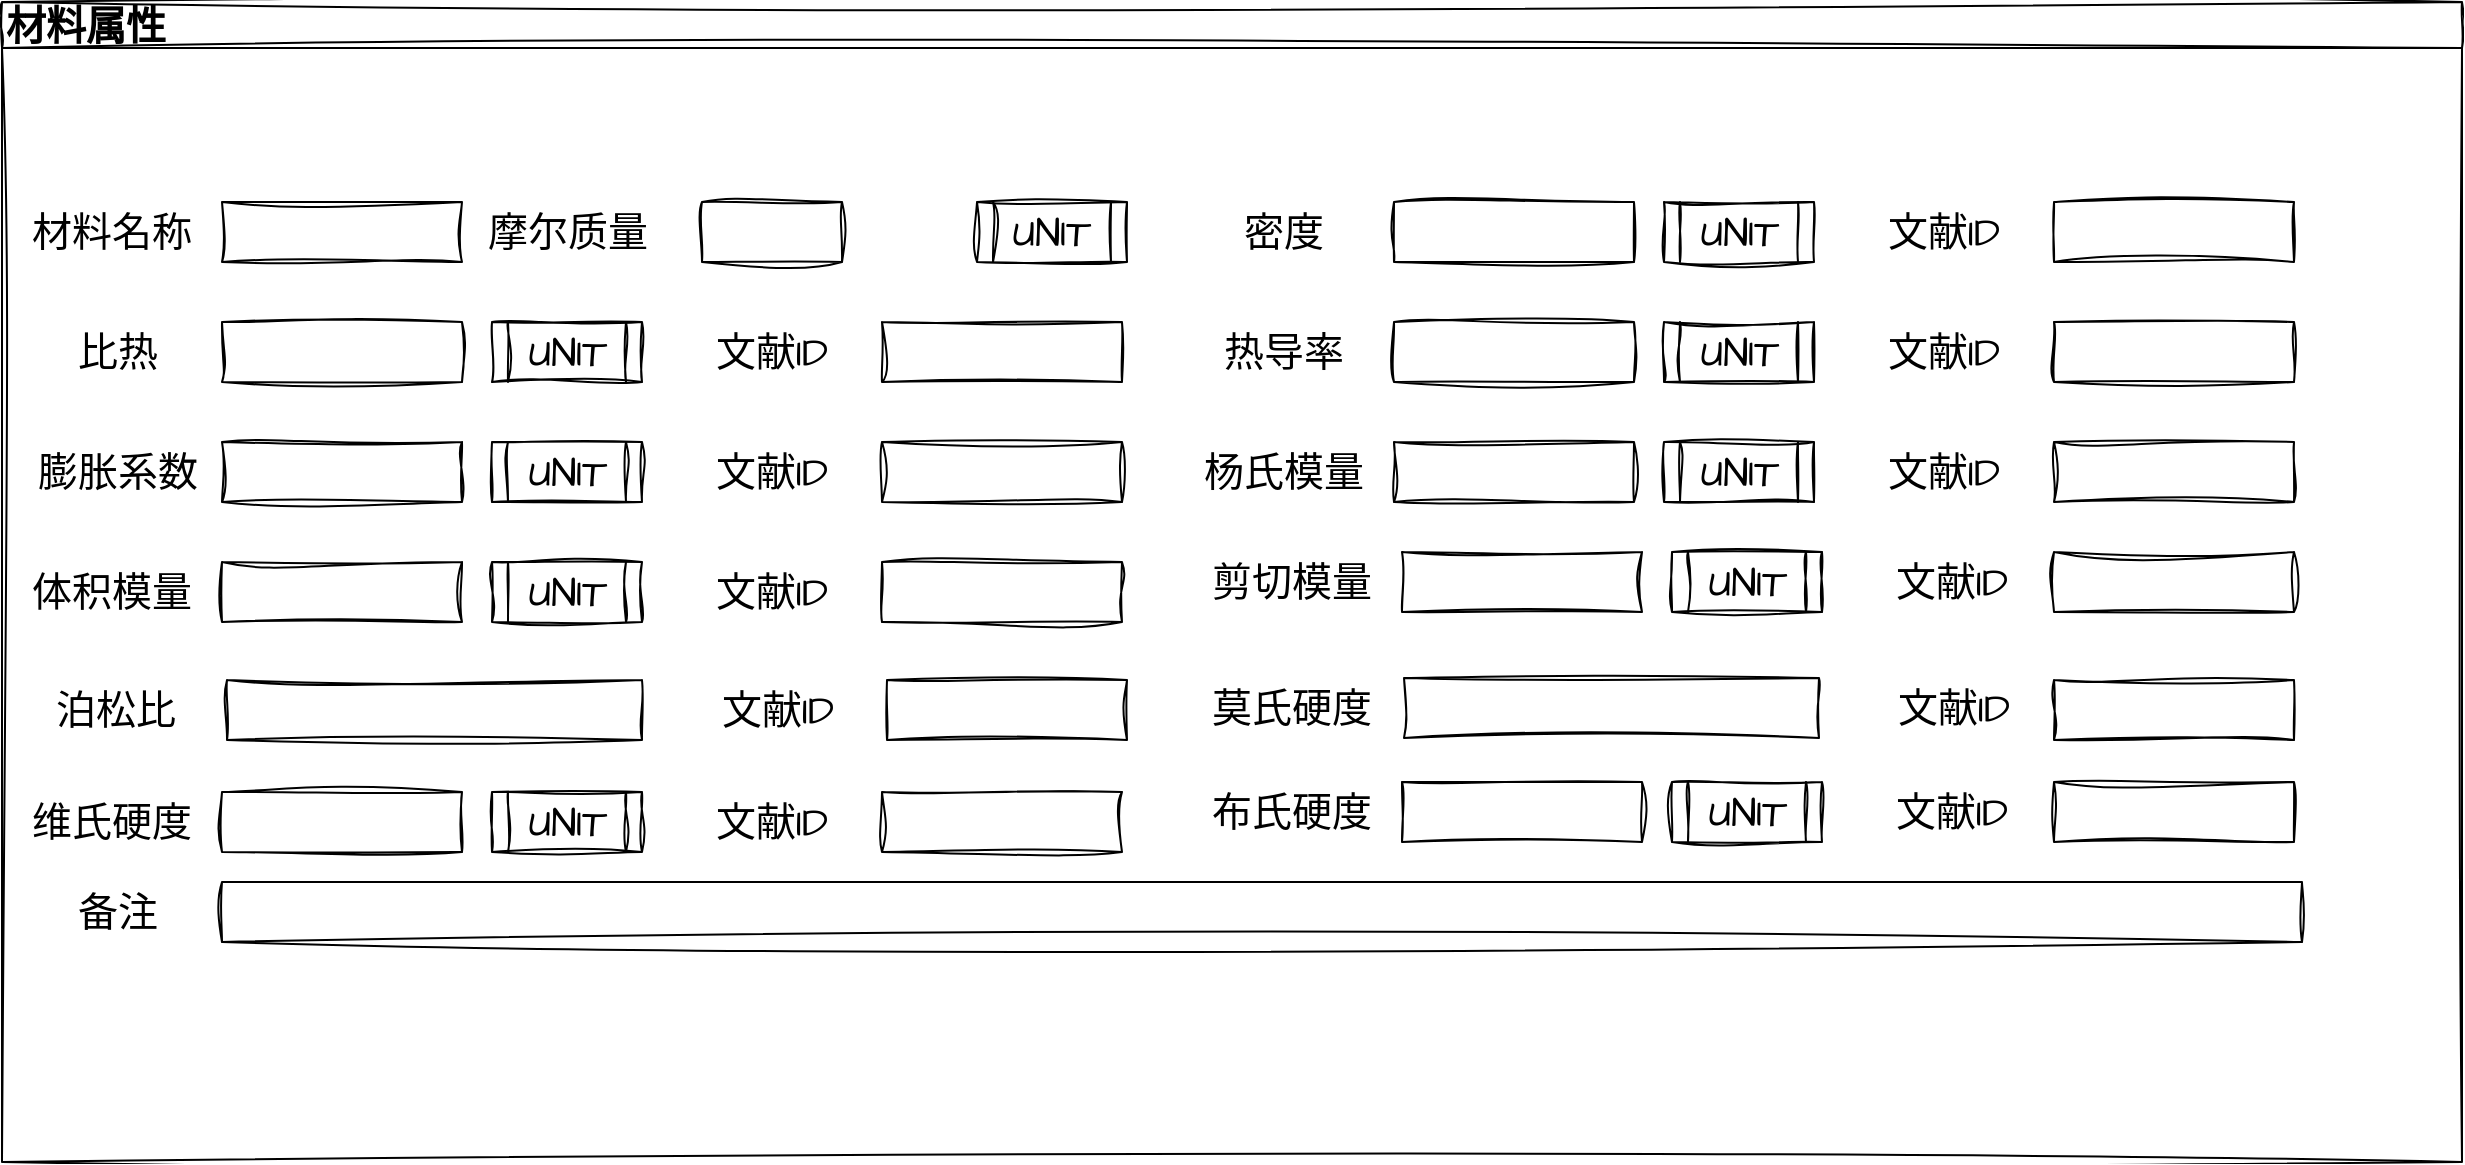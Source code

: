 <mxfile>
    <diagram id="I06Ja2fMgTrSWAUz9Pwq" name="Page-1">
        <mxGraphModel dx="1557" dy="1124" grid="1" gridSize="10" guides="1" tooltips="1" connect="1" arrows="1" fold="1" page="1" pageScale="1" pageWidth="1169" pageHeight="827" math="0" shadow="0">
            <root>
                <mxCell id="0"/>
                <mxCell id="1" parent="0"/>
                <mxCell id="2" value="材料属性" style="swimlane;whiteSpace=wrap;html=1;sketch=1;hachureGap=4;jiggle=2;curveFitting=1;fontFamily=Architects Daughter;fontSource=https%3A%2F%2Ffonts.googleapis.com%2Fcss%3Ffamily%3DArchitects%2BDaughter;fontSize=20;align=left;" vertex="1" parent="1">
                    <mxGeometry x="20" y="60" width="1230" height="580" as="geometry"/>
                </mxCell>
                <mxCell id="3" value="" style="rounded=0;whiteSpace=wrap;html=1;sketch=1;hachureGap=4;jiggle=2;curveFitting=1;fontFamily=Architects Daughter;fontSource=https%3A%2F%2Ffonts.googleapis.com%2Fcss%3Ffamily%3DArchitects%2BDaughter;fontSize=20;" vertex="1" parent="2">
                    <mxGeometry x="110" y="100" width="120" height="30" as="geometry"/>
                </mxCell>
                <mxCell id="4" value="材料名称" style="text;html=1;strokeColor=none;fillColor=none;align=center;verticalAlign=middle;whiteSpace=wrap;rounded=0;sketch=1;hachureGap=4;jiggle=2;curveFitting=1;fontFamily=Architects Daughter;fontSource=https%3A%2F%2Ffonts.googleapis.com%2Fcss%3Ffamily%3DArchitects%2BDaughter;fontSize=20;" vertex="1" parent="2">
                    <mxGeometry x="10" y="100" width="90" height="30" as="geometry"/>
                </mxCell>
                <mxCell id="5" value="摩尔质量" style="text;html=1;strokeColor=none;fillColor=none;align=center;verticalAlign=middle;whiteSpace=wrap;rounded=0;sketch=1;hachureGap=4;jiggle=2;curveFitting=1;fontFamily=Architects Daughter;fontSource=https%3A%2F%2Ffonts.googleapis.com%2Fcss%3Ffamily%3DArchitects%2BDaughter;fontSize=20;" vertex="1" parent="2">
                    <mxGeometry x="227.5" y="100" width="110" height="30" as="geometry"/>
                </mxCell>
                <mxCell id="8" value="密度" style="text;html=1;strokeColor=none;fillColor=none;align=center;verticalAlign=middle;whiteSpace=wrap;rounded=0;sketch=1;hachureGap=4;jiggle=2;curveFitting=1;fontFamily=Architects Daughter;fontSource=https%3A%2F%2Ffonts.googleapis.com%2Fcss%3Ffamily%3DArchitects%2BDaughter;fontSize=20;" vertex="1" parent="2">
                    <mxGeometry x="586" y="100" width="110" height="30" as="geometry"/>
                </mxCell>
                <mxCell id="9" value="" style="rounded=0;whiteSpace=wrap;html=1;sketch=1;hachureGap=4;jiggle=2;curveFitting=1;fontFamily=Architects Daughter;fontSource=https%3A%2F%2Ffonts.googleapis.com%2Fcss%3Ffamily%3DArchitects%2BDaughter;fontSize=20;" vertex="1" parent="2">
                    <mxGeometry x="350" y="100" width="70" height="30" as="geometry"/>
                </mxCell>
                <mxCell id="10" value="UNIT" style="shape=process;whiteSpace=wrap;html=1;backgroundOutline=1;sketch=1;hachureGap=4;jiggle=2;curveFitting=1;fontFamily=Architects Daughter;fontSource=https%3A%2F%2Ffonts.googleapis.com%2Fcss%3Ffamily%3DArchitects%2BDaughter;fontSize=20;" vertex="1" parent="2">
                    <mxGeometry x="487.5" y="100" width="75" height="30" as="geometry"/>
                </mxCell>
                <mxCell id="19" value="比热" style="text;html=1;strokeColor=none;fillColor=none;align=center;verticalAlign=middle;whiteSpace=wrap;rounded=0;sketch=1;hachureGap=4;jiggle=2;curveFitting=1;fontFamily=Architects Daughter;fontSource=https%3A%2F%2Ffonts.googleapis.com%2Fcss%3Ffamily%3DArchitects%2BDaughter;fontSize=20;" vertex="1" parent="2">
                    <mxGeometry x="2.5" y="160" width="110" height="30" as="geometry"/>
                </mxCell>
                <mxCell id="20" value="" style="rounded=0;whiteSpace=wrap;html=1;sketch=1;hachureGap=4;jiggle=2;curveFitting=1;fontFamily=Architects Daughter;fontSource=https%3A%2F%2Ffonts.googleapis.com%2Fcss%3Ffamily%3DArchitects%2BDaughter;fontSize=20;" vertex="1" parent="2">
                    <mxGeometry x="696" y="100" width="120" height="30" as="geometry"/>
                </mxCell>
                <mxCell id="21" value="UNIT" style="shape=process;whiteSpace=wrap;html=1;backgroundOutline=1;sketch=1;hachureGap=4;jiggle=2;curveFitting=1;fontFamily=Architects Daughter;fontSource=https%3A%2F%2Ffonts.googleapis.com%2Fcss%3Ffamily%3DArchitects%2BDaughter;fontSize=20;" vertex="1" parent="2">
                    <mxGeometry x="831" y="100" width="75" height="30" as="geometry"/>
                </mxCell>
                <mxCell id="22" value="文献ID" style="text;html=1;strokeColor=none;fillColor=none;align=center;verticalAlign=middle;whiteSpace=wrap;rounded=0;sketch=1;hachureGap=4;jiggle=2;curveFitting=1;fontFamily=Architects Daughter;fontSource=https%3A%2F%2Ffonts.googleapis.com%2Fcss%3Ffamily%3DArchitects%2BDaughter;fontSize=20;" vertex="1" parent="2">
                    <mxGeometry x="916" y="100" width="110" height="30" as="geometry"/>
                </mxCell>
                <mxCell id="23" value="" style="rounded=0;whiteSpace=wrap;html=1;sketch=1;hachureGap=4;jiggle=2;curveFitting=1;fontFamily=Architects Daughter;fontSource=https%3A%2F%2Ffonts.googleapis.com%2Fcss%3Ffamily%3DArchitects%2BDaughter;fontSize=20;" vertex="1" parent="2">
                    <mxGeometry x="1026" y="100" width="120" height="30" as="geometry"/>
                </mxCell>
                <mxCell id="38" value="热导率" style="text;html=1;strokeColor=none;fillColor=none;align=center;verticalAlign=middle;whiteSpace=wrap;rounded=0;sketch=1;hachureGap=4;jiggle=2;curveFitting=1;fontFamily=Architects Daughter;fontSource=https%3A%2F%2Ffonts.googleapis.com%2Fcss%3Ffamily%3DArchitects%2BDaughter;fontSize=20;" vertex="1" parent="2">
                    <mxGeometry x="586" y="160" width="110" height="30" as="geometry"/>
                </mxCell>
                <mxCell id="39" value="" style="rounded=0;whiteSpace=wrap;html=1;sketch=1;hachureGap=4;jiggle=2;curveFitting=1;fontFamily=Architects Daughter;fontSource=https%3A%2F%2Ffonts.googleapis.com%2Fcss%3Ffamily%3DArchitects%2BDaughter;fontSize=20;" vertex="1" parent="2">
                    <mxGeometry x="110" y="160" width="120" height="30" as="geometry"/>
                </mxCell>
                <mxCell id="40" value="UNIT" style="shape=process;whiteSpace=wrap;html=1;backgroundOutline=1;sketch=1;hachureGap=4;jiggle=2;curveFitting=1;fontFamily=Architects Daughter;fontSource=https%3A%2F%2Ffonts.googleapis.com%2Fcss%3Ffamily%3DArchitects%2BDaughter;fontSize=20;" vertex="1" parent="2">
                    <mxGeometry x="245" y="160" width="75" height="30" as="geometry"/>
                </mxCell>
                <mxCell id="41" value="文献ID" style="text;html=1;strokeColor=none;fillColor=none;align=center;verticalAlign=middle;whiteSpace=wrap;rounded=0;sketch=1;hachureGap=4;jiggle=2;curveFitting=1;fontFamily=Architects Daughter;fontSource=https%3A%2F%2Ffonts.googleapis.com%2Fcss%3Ffamily%3DArchitects%2BDaughter;fontSize=20;" vertex="1" parent="2">
                    <mxGeometry x="330" y="160" width="110" height="30" as="geometry"/>
                </mxCell>
                <mxCell id="42" value="" style="rounded=0;whiteSpace=wrap;html=1;sketch=1;hachureGap=4;jiggle=2;curveFitting=1;fontFamily=Architects Daughter;fontSource=https%3A%2F%2Ffonts.googleapis.com%2Fcss%3Ffamily%3DArchitects%2BDaughter;fontSize=20;" vertex="1" parent="2">
                    <mxGeometry x="440" y="160" width="120" height="30" as="geometry"/>
                </mxCell>
                <mxCell id="43" value="膨胀系数" style="text;html=1;strokeColor=none;fillColor=none;align=center;verticalAlign=middle;whiteSpace=wrap;rounded=0;sketch=1;hachureGap=4;jiggle=2;curveFitting=1;fontFamily=Architects Daughter;fontSource=https%3A%2F%2Ffonts.googleapis.com%2Fcss%3Ffamily%3DArchitects%2BDaughter;fontSize=20;" vertex="1" parent="2">
                    <mxGeometry x="2.5" y="220" width="110" height="30" as="geometry"/>
                </mxCell>
                <mxCell id="44" value="" style="rounded=0;whiteSpace=wrap;html=1;sketch=1;hachureGap=4;jiggle=2;curveFitting=1;fontFamily=Architects Daughter;fontSource=https%3A%2F%2Ffonts.googleapis.com%2Fcss%3Ffamily%3DArchitects%2BDaughter;fontSize=20;" vertex="1" parent="2">
                    <mxGeometry x="696" y="160" width="120" height="30" as="geometry"/>
                </mxCell>
                <mxCell id="45" value="UNIT" style="shape=process;whiteSpace=wrap;html=1;backgroundOutline=1;sketch=1;hachureGap=4;jiggle=2;curveFitting=1;fontFamily=Architects Daughter;fontSource=https%3A%2F%2Ffonts.googleapis.com%2Fcss%3Ffamily%3DArchitects%2BDaughter;fontSize=20;" vertex="1" parent="2">
                    <mxGeometry x="831" y="160" width="75" height="30" as="geometry"/>
                </mxCell>
                <mxCell id="46" value="文献ID" style="text;html=1;strokeColor=none;fillColor=none;align=center;verticalAlign=middle;whiteSpace=wrap;rounded=0;sketch=1;hachureGap=4;jiggle=2;curveFitting=1;fontFamily=Architects Daughter;fontSource=https%3A%2F%2Ffonts.googleapis.com%2Fcss%3Ffamily%3DArchitects%2BDaughter;fontSize=20;" vertex="1" parent="2">
                    <mxGeometry x="916" y="160" width="110" height="30" as="geometry"/>
                </mxCell>
                <mxCell id="47" value="" style="rounded=0;whiteSpace=wrap;html=1;sketch=1;hachureGap=4;jiggle=2;curveFitting=1;fontFamily=Architects Daughter;fontSource=https%3A%2F%2Ffonts.googleapis.com%2Fcss%3Ffamily%3DArchitects%2BDaughter;fontSize=20;" vertex="1" parent="2">
                    <mxGeometry x="1026" y="160" width="120" height="30" as="geometry"/>
                </mxCell>
                <mxCell id="59" value="杨氏模量" style="text;html=1;strokeColor=none;fillColor=none;align=center;verticalAlign=middle;whiteSpace=wrap;rounded=0;sketch=1;hachureGap=4;jiggle=2;curveFitting=1;fontFamily=Architects Daughter;fontSource=https%3A%2F%2Ffonts.googleapis.com%2Fcss%3Ffamily%3DArchitects%2BDaughter;fontSize=20;" vertex="1" parent="2">
                    <mxGeometry x="586" y="220" width="110" height="30" as="geometry"/>
                </mxCell>
                <mxCell id="60" value="" style="rounded=0;whiteSpace=wrap;html=1;sketch=1;hachureGap=4;jiggle=2;curveFitting=1;fontFamily=Architects Daughter;fontSource=https%3A%2F%2Ffonts.googleapis.com%2Fcss%3Ffamily%3DArchitects%2BDaughter;fontSize=20;" vertex="1" parent="2">
                    <mxGeometry x="110" y="220" width="120" height="30" as="geometry"/>
                </mxCell>
                <mxCell id="61" value="UNIT" style="shape=process;whiteSpace=wrap;html=1;backgroundOutline=1;sketch=1;hachureGap=4;jiggle=2;curveFitting=1;fontFamily=Architects Daughter;fontSource=https%3A%2F%2Ffonts.googleapis.com%2Fcss%3Ffamily%3DArchitects%2BDaughter;fontSize=20;" vertex="1" parent="2">
                    <mxGeometry x="245" y="220" width="75" height="30" as="geometry"/>
                </mxCell>
                <mxCell id="62" value="文献ID" style="text;html=1;strokeColor=none;fillColor=none;align=center;verticalAlign=middle;whiteSpace=wrap;rounded=0;sketch=1;hachureGap=4;jiggle=2;curveFitting=1;fontFamily=Architects Daughter;fontSource=https%3A%2F%2Ffonts.googleapis.com%2Fcss%3Ffamily%3DArchitects%2BDaughter;fontSize=20;" vertex="1" parent="2">
                    <mxGeometry x="330" y="220" width="110" height="30" as="geometry"/>
                </mxCell>
                <mxCell id="63" value="" style="rounded=0;whiteSpace=wrap;html=1;sketch=1;hachureGap=4;jiggle=2;curveFitting=1;fontFamily=Architects Daughter;fontSource=https%3A%2F%2Ffonts.googleapis.com%2Fcss%3Ffamily%3DArchitects%2BDaughter;fontSize=20;" vertex="1" parent="2">
                    <mxGeometry x="440" y="220" width="120" height="30" as="geometry"/>
                </mxCell>
                <mxCell id="64" value="体积模量" style="text;html=1;strokeColor=none;fillColor=none;align=center;verticalAlign=middle;whiteSpace=wrap;rounded=0;sketch=1;hachureGap=4;jiggle=2;curveFitting=1;fontFamily=Architects Daughter;fontSource=https%3A%2F%2Ffonts.googleapis.com%2Fcss%3Ffamily%3DArchitects%2BDaughter;fontSize=20;" vertex="1" parent="2">
                    <mxGeometry y="280" width="110" height="30" as="geometry"/>
                </mxCell>
                <mxCell id="65" value="" style="rounded=0;whiteSpace=wrap;html=1;sketch=1;hachureGap=4;jiggle=2;curveFitting=1;fontFamily=Architects Daughter;fontSource=https%3A%2F%2Ffonts.googleapis.com%2Fcss%3Ffamily%3DArchitects%2BDaughter;fontSize=20;" vertex="1" parent="2">
                    <mxGeometry x="696" y="220" width="120" height="30" as="geometry"/>
                </mxCell>
                <mxCell id="66" value="UNIT" style="shape=process;whiteSpace=wrap;html=1;backgroundOutline=1;sketch=1;hachureGap=4;jiggle=2;curveFitting=1;fontFamily=Architects Daughter;fontSource=https%3A%2F%2Ffonts.googleapis.com%2Fcss%3Ffamily%3DArchitects%2BDaughter;fontSize=20;" vertex="1" parent="2">
                    <mxGeometry x="831" y="220" width="75" height="30" as="geometry"/>
                </mxCell>
                <mxCell id="67" value="文献ID" style="text;html=1;strokeColor=none;fillColor=none;align=center;verticalAlign=middle;whiteSpace=wrap;rounded=0;sketch=1;hachureGap=4;jiggle=2;curveFitting=1;fontFamily=Architects Daughter;fontSource=https%3A%2F%2Ffonts.googleapis.com%2Fcss%3Ffamily%3DArchitects%2BDaughter;fontSize=20;" vertex="1" parent="2">
                    <mxGeometry x="916" y="220" width="110" height="30" as="geometry"/>
                </mxCell>
                <mxCell id="68" value="" style="rounded=0;whiteSpace=wrap;html=1;sketch=1;hachureGap=4;jiggle=2;curveFitting=1;fontFamily=Architects Daughter;fontSource=https%3A%2F%2Ffonts.googleapis.com%2Fcss%3Ffamily%3DArchitects%2BDaughter;fontSize=20;" vertex="1" parent="2">
                    <mxGeometry x="1026" y="220" width="120" height="30" as="geometry"/>
                </mxCell>
                <mxCell id="69" value="剪切模量" style="text;html=1;strokeColor=none;fillColor=none;align=center;verticalAlign=middle;whiteSpace=wrap;rounded=0;sketch=1;hachureGap=4;jiggle=2;curveFitting=1;fontFamily=Architects Daughter;fontSource=https%3A%2F%2Ffonts.googleapis.com%2Fcss%3Ffamily%3DArchitects%2BDaughter;fontSize=20;" vertex="1" parent="2">
                    <mxGeometry x="590" y="275" width="110" height="30" as="geometry"/>
                </mxCell>
                <mxCell id="70" value="" style="rounded=0;whiteSpace=wrap;html=1;sketch=1;hachureGap=4;jiggle=2;curveFitting=1;fontFamily=Architects Daughter;fontSource=https%3A%2F%2Ffonts.googleapis.com%2Fcss%3Ffamily%3DArchitects%2BDaughter;fontSize=20;" vertex="1" parent="2">
                    <mxGeometry x="110" y="280" width="120" height="30" as="geometry"/>
                </mxCell>
                <mxCell id="71" value="UNIT" style="shape=process;whiteSpace=wrap;html=1;backgroundOutline=1;sketch=1;hachureGap=4;jiggle=2;curveFitting=1;fontFamily=Architects Daughter;fontSource=https%3A%2F%2Ffonts.googleapis.com%2Fcss%3Ffamily%3DArchitects%2BDaughter;fontSize=20;" vertex="1" parent="2">
                    <mxGeometry x="245" y="280" width="75" height="30" as="geometry"/>
                </mxCell>
                <mxCell id="72" value="文献ID" style="text;html=1;strokeColor=none;fillColor=none;align=center;verticalAlign=middle;whiteSpace=wrap;rounded=0;sketch=1;hachureGap=4;jiggle=2;curveFitting=1;fontFamily=Architects Daughter;fontSource=https%3A%2F%2Ffonts.googleapis.com%2Fcss%3Ffamily%3DArchitects%2BDaughter;fontSize=20;" vertex="1" parent="2">
                    <mxGeometry x="330" y="280" width="110" height="30" as="geometry"/>
                </mxCell>
                <mxCell id="73" value="" style="rounded=0;whiteSpace=wrap;html=1;sketch=1;hachureGap=4;jiggle=2;curveFitting=1;fontFamily=Architects Daughter;fontSource=https%3A%2F%2Ffonts.googleapis.com%2Fcss%3Ffamily%3DArchitects%2BDaughter;fontSize=20;" vertex="1" parent="2">
                    <mxGeometry x="440" y="280" width="120" height="30" as="geometry"/>
                </mxCell>
                <mxCell id="74" value="泊松比" style="text;html=1;strokeColor=none;fillColor=none;align=center;verticalAlign=middle;whiteSpace=wrap;rounded=0;sketch=1;hachureGap=4;jiggle=2;curveFitting=1;fontFamily=Architects Daughter;fontSource=https%3A%2F%2Ffonts.googleapis.com%2Fcss%3Ffamily%3DArchitects%2BDaughter;fontSize=20;" vertex="1" parent="2">
                    <mxGeometry x="1.5" y="339" width="110" height="30" as="geometry"/>
                </mxCell>
                <mxCell id="75" value="" style="rounded=0;whiteSpace=wrap;html=1;sketch=1;hachureGap=4;jiggle=2;curveFitting=1;fontFamily=Architects Daughter;fontSource=https%3A%2F%2Ffonts.googleapis.com%2Fcss%3Ffamily%3DArchitects%2BDaughter;fontSize=20;" vertex="1" parent="2">
                    <mxGeometry x="112.5" y="339" width="207.5" height="30" as="geometry"/>
                </mxCell>
                <mxCell id="77" value="文献ID" style="text;html=1;strokeColor=none;fillColor=none;align=center;verticalAlign=middle;whiteSpace=wrap;rounded=0;sketch=1;hachureGap=4;jiggle=2;curveFitting=1;fontFamily=Architects Daughter;fontSource=https%3A%2F%2Ffonts.googleapis.com%2Fcss%3Ffamily%3DArchitects%2BDaughter;fontSize=20;" vertex="1" parent="2">
                    <mxGeometry x="332.5" y="339" width="110" height="30" as="geometry"/>
                </mxCell>
                <mxCell id="78" value="" style="rounded=0;whiteSpace=wrap;html=1;sketch=1;hachureGap=4;jiggle=2;curveFitting=1;fontFamily=Architects Daughter;fontSource=https%3A%2F%2Ffonts.googleapis.com%2Fcss%3Ffamily%3DArchitects%2BDaughter;fontSize=20;" vertex="1" parent="2">
                    <mxGeometry x="442.5" y="339" width="120" height="30" as="geometry"/>
                </mxCell>
                <mxCell id="81" value="" style="rounded=0;whiteSpace=wrap;html=1;sketch=1;hachureGap=4;jiggle=2;curveFitting=1;fontFamily=Architects Daughter;fontSource=https%3A%2F%2Ffonts.googleapis.com%2Fcss%3Ffamily%3DArchitects%2BDaughter;fontSize=20;" vertex="1" parent="2">
                    <mxGeometry x="700" y="275" width="120" height="30" as="geometry"/>
                </mxCell>
                <mxCell id="82" value="UNIT" style="shape=process;whiteSpace=wrap;html=1;backgroundOutline=1;sketch=1;hachureGap=4;jiggle=2;curveFitting=1;fontFamily=Architects Daughter;fontSource=https%3A%2F%2Ffonts.googleapis.com%2Fcss%3Ffamily%3DArchitects%2BDaughter;fontSize=20;" vertex="1" parent="2">
                    <mxGeometry x="835" y="275" width="75" height="30" as="geometry"/>
                </mxCell>
                <mxCell id="83" value="文献ID" style="text;html=1;strokeColor=none;fillColor=none;align=center;verticalAlign=middle;whiteSpace=wrap;rounded=0;sketch=1;hachureGap=4;jiggle=2;curveFitting=1;fontFamily=Architects Daughter;fontSource=https%3A%2F%2Ffonts.googleapis.com%2Fcss%3Ffamily%3DArchitects%2BDaughter;fontSize=20;" vertex="1" parent="2">
                    <mxGeometry x="920" y="275" width="110" height="30" as="geometry"/>
                </mxCell>
                <mxCell id="84" value="" style="rounded=0;whiteSpace=wrap;html=1;sketch=1;hachureGap=4;jiggle=2;curveFitting=1;fontFamily=Architects Daughter;fontSource=https%3A%2F%2Ffonts.googleapis.com%2Fcss%3Ffamily%3DArchitects%2BDaughter;fontSize=20;" vertex="1" parent="2">
                    <mxGeometry x="1026" y="275" width="120" height="30" as="geometry"/>
                </mxCell>
                <mxCell id="85" value="莫氏硬度" style="text;html=1;strokeColor=none;fillColor=none;align=center;verticalAlign=middle;whiteSpace=wrap;rounded=0;sketch=1;hachureGap=4;jiggle=2;curveFitting=1;fontFamily=Architects Daughter;fontSource=https%3A%2F%2Ffonts.googleapis.com%2Fcss%3Ffamily%3DArchitects%2BDaughter;fontSize=20;" vertex="1" parent="2">
                    <mxGeometry x="590" y="338" width="110" height="30" as="geometry"/>
                </mxCell>
                <mxCell id="86" value="" style="rounded=0;whiteSpace=wrap;html=1;sketch=1;hachureGap=4;jiggle=2;curveFitting=1;fontFamily=Architects Daughter;fontSource=https%3A%2F%2Ffonts.googleapis.com%2Fcss%3Ffamily%3DArchitects%2BDaughter;fontSize=20;" vertex="1" parent="2">
                    <mxGeometry x="701" y="338" width="207.5" height="30" as="geometry"/>
                </mxCell>
                <mxCell id="87" value="文献ID" style="text;html=1;strokeColor=none;fillColor=none;align=center;verticalAlign=middle;whiteSpace=wrap;rounded=0;sketch=1;hachureGap=4;jiggle=2;curveFitting=1;fontFamily=Architects Daughter;fontSource=https%3A%2F%2Ffonts.googleapis.com%2Fcss%3Ffamily%3DArchitects%2BDaughter;fontSize=20;" vertex="1" parent="2">
                    <mxGeometry x="921" y="338" width="110" height="30" as="geometry"/>
                </mxCell>
                <mxCell id="88" value="" style="rounded=0;whiteSpace=wrap;html=1;sketch=1;hachureGap=4;jiggle=2;curveFitting=1;fontFamily=Architects Daughter;fontSource=https%3A%2F%2Ffonts.googleapis.com%2Fcss%3Ffamily%3DArchitects%2BDaughter;fontSize=20;" vertex="1" parent="2">
                    <mxGeometry x="1026" y="339" width="120" height="30" as="geometry"/>
                </mxCell>
                <mxCell id="89" value="维氏硬度" style="text;html=1;strokeColor=none;fillColor=none;align=center;verticalAlign=middle;whiteSpace=wrap;rounded=0;sketch=1;hachureGap=4;jiggle=2;curveFitting=1;fontFamily=Architects Daughter;fontSource=https%3A%2F%2Ffonts.googleapis.com%2Fcss%3Ffamily%3DArchitects%2BDaughter;fontSize=20;" vertex="1" parent="2">
                    <mxGeometry y="395" width="110" height="30" as="geometry"/>
                </mxCell>
                <mxCell id="90" value="布氏硬度" style="text;html=1;strokeColor=none;fillColor=none;align=center;verticalAlign=middle;whiteSpace=wrap;rounded=0;sketch=1;hachureGap=4;jiggle=2;curveFitting=1;fontFamily=Architects Daughter;fontSource=https%3A%2F%2Ffonts.googleapis.com%2Fcss%3Ffamily%3DArchitects%2BDaughter;fontSize=20;" vertex="1" parent="2">
                    <mxGeometry x="590" y="390" width="110" height="30" as="geometry"/>
                </mxCell>
                <mxCell id="91" value="" style="rounded=0;whiteSpace=wrap;html=1;sketch=1;hachureGap=4;jiggle=2;curveFitting=1;fontFamily=Architects Daughter;fontSource=https%3A%2F%2Ffonts.googleapis.com%2Fcss%3Ffamily%3DArchitects%2BDaughter;fontSize=20;" vertex="1" parent="2">
                    <mxGeometry x="110" y="395" width="120" height="30" as="geometry"/>
                </mxCell>
                <mxCell id="92" value="UNIT" style="shape=process;whiteSpace=wrap;html=1;backgroundOutline=1;sketch=1;hachureGap=4;jiggle=2;curveFitting=1;fontFamily=Architects Daughter;fontSource=https%3A%2F%2Ffonts.googleapis.com%2Fcss%3Ffamily%3DArchitects%2BDaughter;fontSize=20;" vertex="1" parent="2">
                    <mxGeometry x="245" y="395" width="75" height="30" as="geometry"/>
                </mxCell>
                <mxCell id="93" value="文献ID" style="text;html=1;strokeColor=none;fillColor=none;align=center;verticalAlign=middle;whiteSpace=wrap;rounded=0;sketch=1;hachureGap=4;jiggle=2;curveFitting=1;fontFamily=Architects Daughter;fontSource=https%3A%2F%2Ffonts.googleapis.com%2Fcss%3Ffamily%3DArchitects%2BDaughter;fontSize=20;" vertex="1" parent="2">
                    <mxGeometry x="330" y="395" width="110" height="30" as="geometry"/>
                </mxCell>
                <mxCell id="94" value="" style="rounded=0;whiteSpace=wrap;html=1;sketch=1;hachureGap=4;jiggle=2;curveFitting=1;fontFamily=Architects Daughter;fontSource=https%3A%2F%2Ffonts.googleapis.com%2Fcss%3Ffamily%3DArchitects%2BDaughter;fontSize=20;" vertex="1" parent="2">
                    <mxGeometry x="440" y="395" width="120" height="30" as="geometry"/>
                </mxCell>
                <mxCell id="95" value="" style="rounded=0;whiteSpace=wrap;html=1;sketch=1;hachureGap=4;jiggle=2;curveFitting=1;fontFamily=Architects Daughter;fontSource=https%3A%2F%2Ffonts.googleapis.com%2Fcss%3Ffamily%3DArchitects%2BDaughter;fontSize=20;" vertex="1" parent="2">
                    <mxGeometry x="700" y="390" width="120" height="30" as="geometry"/>
                </mxCell>
                <mxCell id="96" value="UNIT" style="shape=process;whiteSpace=wrap;html=1;backgroundOutline=1;sketch=1;hachureGap=4;jiggle=2;curveFitting=1;fontFamily=Architects Daughter;fontSource=https%3A%2F%2Ffonts.googleapis.com%2Fcss%3Ffamily%3DArchitects%2BDaughter;fontSize=20;" vertex="1" parent="2">
                    <mxGeometry x="835" y="390" width="75" height="30" as="geometry"/>
                </mxCell>
                <mxCell id="97" value="文献ID" style="text;html=1;strokeColor=none;fillColor=none;align=center;verticalAlign=middle;whiteSpace=wrap;rounded=0;sketch=1;hachureGap=4;jiggle=2;curveFitting=1;fontFamily=Architects Daughter;fontSource=https%3A%2F%2Ffonts.googleapis.com%2Fcss%3Ffamily%3DArchitects%2BDaughter;fontSize=20;" vertex="1" parent="2">
                    <mxGeometry x="920" y="390" width="110" height="30" as="geometry"/>
                </mxCell>
                <mxCell id="98" value="" style="rounded=0;whiteSpace=wrap;html=1;sketch=1;hachureGap=4;jiggle=2;curveFitting=1;fontFamily=Architects Daughter;fontSource=https%3A%2F%2Ffonts.googleapis.com%2Fcss%3Ffamily%3DArchitects%2BDaughter;fontSize=20;" vertex="1" parent="2">
                    <mxGeometry x="1026" y="390" width="120" height="30" as="geometry"/>
                </mxCell>
                <mxCell id="99" value="备注" style="text;html=1;strokeColor=none;fillColor=none;align=center;verticalAlign=middle;whiteSpace=wrap;rounded=0;sketch=1;hachureGap=4;jiggle=2;curveFitting=1;fontFamily=Architects Daughter;fontSource=https%3A%2F%2Ffonts.googleapis.com%2Fcss%3Ffamily%3DArchitects%2BDaughter;fontSize=20;" vertex="1" parent="2">
                    <mxGeometry x="12.5" y="440" width="90" height="30" as="geometry"/>
                </mxCell>
                <mxCell id="100" value="" style="rounded=0;whiteSpace=wrap;html=1;sketch=1;hachureGap=4;jiggle=2;curveFitting=1;fontFamily=Architects Daughter;fontSource=https%3A%2F%2Ffonts.googleapis.com%2Fcss%3Ffamily%3DArchitects%2BDaughter;fontSize=20;" vertex="1" parent="2">
                    <mxGeometry x="110" y="440" width="1040" height="30" as="geometry"/>
                </mxCell>
            </root>
        </mxGraphModel>
    </diagram>
</mxfile>